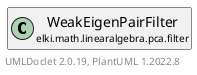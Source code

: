 @startuml
    remove .*\.(Instance|Par|Parameterizer|Factory)$
    set namespaceSeparator none
    hide empty fields
    hide empty methods

    class "<size:14>WeakEigenPairFilter.Par\n<size:10>elki.math.linearalgebra.pca.filter" as elki.math.linearalgebra.pca.filter.WeakEigenPairFilter.Par [[WeakEigenPairFilter.Par.html]] {
        {static} +EIGENPAIR_FILTER_WALPHA: OptionID
        -walpha: double
        +configure(Parameterization): void
        +make(): WeakEigenPairFilter
    }

    interface "<size:14>Parameterizer\n<size:10>elki.utilities.optionhandling" as elki.utilities.optionhandling.Parameterizer [[../../../../utilities/optionhandling/Parameterizer.html]] {
        {abstract} +make(): Object
    }
    class "<size:14>WeakEigenPairFilter\n<size:10>elki.math.linearalgebra.pca.filter" as elki.math.linearalgebra.pca.filter.WeakEigenPairFilter [[WeakEigenPairFilter.html]]

    elki.utilities.optionhandling.Parameterizer <|.. elki.math.linearalgebra.pca.filter.WeakEigenPairFilter.Par
    elki.math.linearalgebra.pca.filter.WeakEigenPairFilter +-- elki.math.linearalgebra.pca.filter.WeakEigenPairFilter.Par

    center footer UMLDoclet 2.0.19, PlantUML 1.2022.8
@enduml
